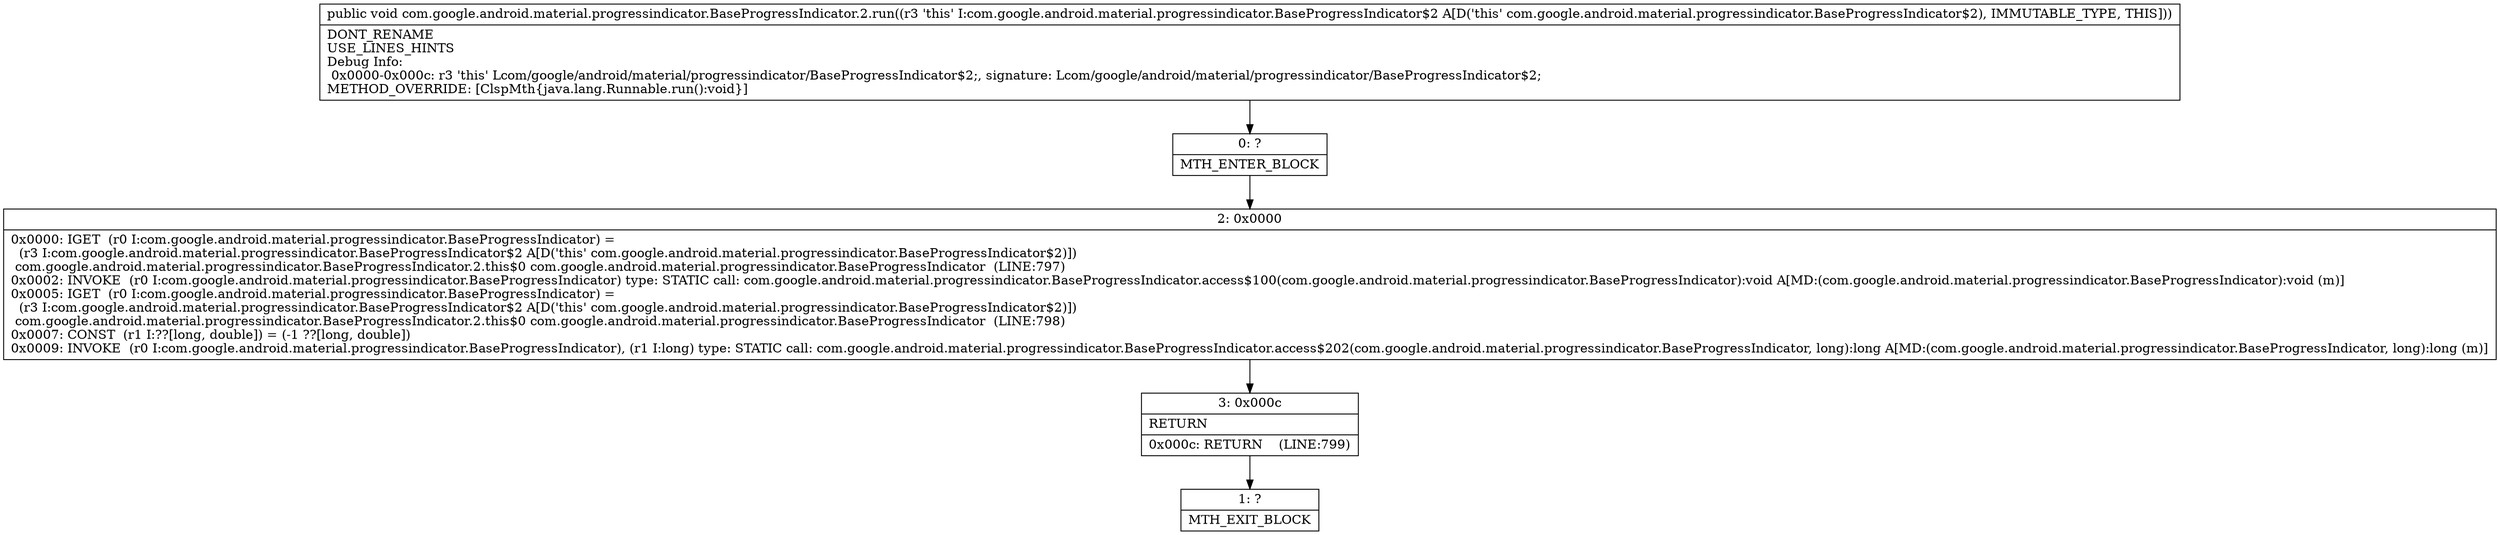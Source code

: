 digraph "CFG forcom.google.android.material.progressindicator.BaseProgressIndicator.2.run()V" {
Node_0 [shape=record,label="{0\:\ ?|MTH_ENTER_BLOCK\l}"];
Node_2 [shape=record,label="{2\:\ 0x0000|0x0000: IGET  (r0 I:com.google.android.material.progressindicator.BaseProgressIndicator) = \l  (r3 I:com.google.android.material.progressindicator.BaseProgressIndicator$2 A[D('this' com.google.android.material.progressindicator.BaseProgressIndicator$2)])\l com.google.android.material.progressindicator.BaseProgressIndicator.2.this$0 com.google.android.material.progressindicator.BaseProgressIndicator  (LINE:797)\l0x0002: INVOKE  (r0 I:com.google.android.material.progressindicator.BaseProgressIndicator) type: STATIC call: com.google.android.material.progressindicator.BaseProgressIndicator.access$100(com.google.android.material.progressindicator.BaseProgressIndicator):void A[MD:(com.google.android.material.progressindicator.BaseProgressIndicator):void (m)]\l0x0005: IGET  (r0 I:com.google.android.material.progressindicator.BaseProgressIndicator) = \l  (r3 I:com.google.android.material.progressindicator.BaseProgressIndicator$2 A[D('this' com.google.android.material.progressindicator.BaseProgressIndicator$2)])\l com.google.android.material.progressindicator.BaseProgressIndicator.2.this$0 com.google.android.material.progressindicator.BaseProgressIndicator  (LINE:798)\l0x0007: CONST  (r1 I:??[long, double]) = (\-1 ??[long, double]) \l0x0009: INVOKE  (r0 I:com.google.android.material.progressindicator.BaseProgressIndicator), (r1 I:long) type: STATIC call: com.google.android.material.progressindicator.BaseProgressIndicator.access$202(com.google.android.material.progressindicator.BaseProgressIndicator, long):long A[MD:(com.google.android.material.progressindicator.BaseProgressIndicator, long):long (m)]\l}"];
Node_3 [shape=record,label="{3\:\ 0x000c|RETURN\l|0x000c: RETURN    (LINE:799)\l}"];
Node_1 [shape=record,label="{1\:\ ?|MTH_EXIT_BLOCK\l}"];
MethodNode[shape=record,label="{public void com.google.android.material.progressindicator.BaseProgressIndicator.2.run((r3 'this' I:com.google.android.material.progressindicator.BaseProgressIndicator$2 A[D('this' com.google.android.material.progressindicator.BaseProgressIndicator$2), IMMUTABLE_TYPE, THIS]))  | DONT_RENAME\lUSE_LINES_HINTS\lDebug Info:\l  0x0000\-0x000c: r3 'this' Lcom\/google\/android\/material\/progressindicator\/BaseProgressIndicator$2;, signature: Lcom\/google\/android\/material\/progressindicator\/BaseProgressIndicator$2;\lMETHOD_OVERRIDE: [ClspMth\{java.lang.Runnable.run():void\}]\l}"];
MethodNode -> Node_0;Node_0 -> Node_2;
Node_2 -> Node_3;
Node_3 -> Node_1;
}

